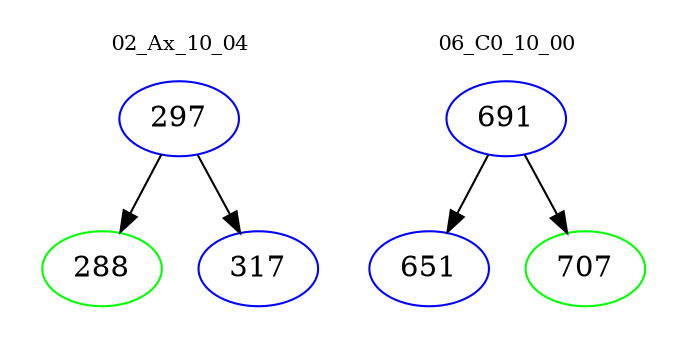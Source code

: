 digraph{
subgraph cluster_0 {
color = white
label = "02_Ax_10_04";
fontsize=10;
T0_297 [label="297", color="blue"]
T0_297 -> T0_288 [color="black"]
T0_288 [label="288", color="green"]
T0_297 -> T0_317 [color="black"]
T0_317 [label="317", color="blue"]
}
subgraph cluster_1 {
color = white
label = "06_C0_10_00";
fontsize=10;
T1_691 [label="691", color="blue"]
T1_691 -> T1_651 [color="black"]
T1_651 [label="651", color="blue"]
T1_691 -> T1_707 [color="black"]
T1_707 [label="707", color="green"]
}
}

